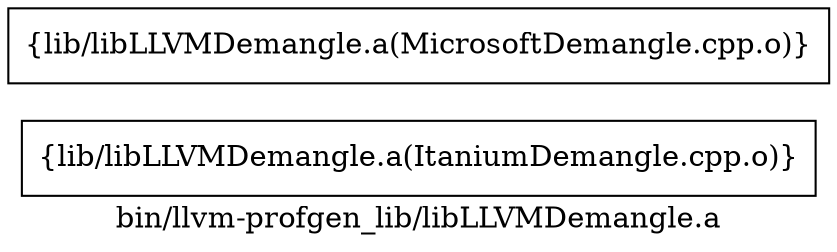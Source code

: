 digraph "bin/llvm-profgen_lib/libLLVMDemangle.a" {
	label="bin/llvm-profgen_lib/libLLVMDemangle.a";
	rankdir=LR;

	Node0x5599c5065028 [shape=record,shape=box,group=0,label="{lib/libLLVMDemangle.a(ItaniumDemangle.cpp.o)}"];
	Node0x5599c5064e48 [shape=record,shape=box,group=0,label="{lib/libLLVMDemangle.a(MicrosoftDemangle.cpp.o)}"];
}
